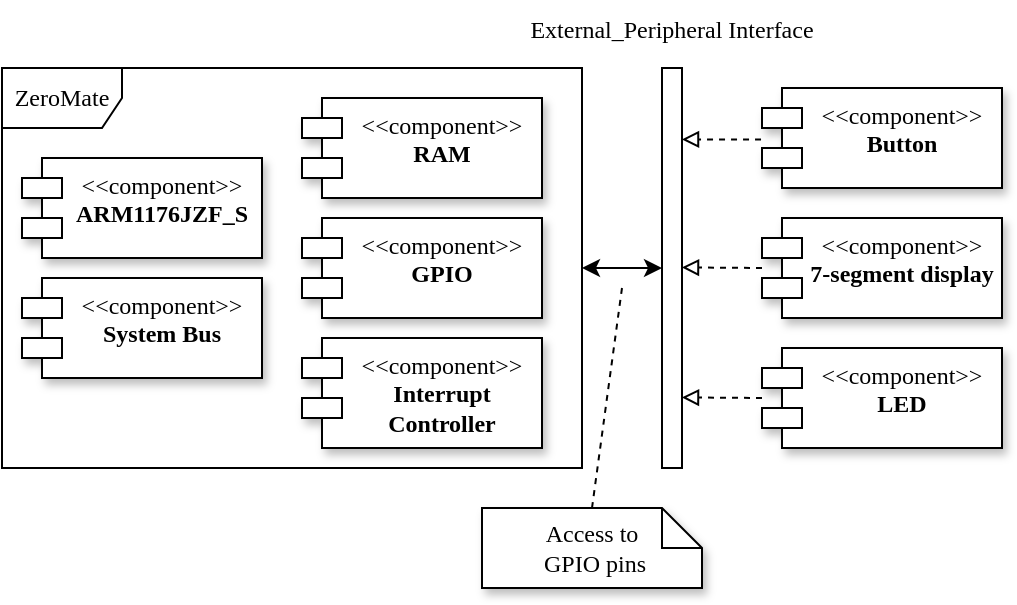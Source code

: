 <mxfile version="21.6.8" type="device">
  <diagram name="Page-1" id="JiNAABkAr08de9JiWgLx">
    <mxGraphModel dx="675" dy="394" grid="1" gridSize="10" guides="1" tooltips="1" connect="1" arrows="1" fold="1" page="1" pageScale="1" pageWidth="850" pageHeight="1100" math="0" shadow="0">
      <root>
        <mxCell id="0" />
        <mxCell id="1" parent="0" />
        <mxCell id="XMsUY44TfDVh9V_akPgO-1" value="ZeroMate" style="shape=umlFrame;whiteSpace=wrap;html=1;pointerEvents=0;fontFamily=Computer Modern;" parent="1" vertex="1">
          <mxGeometry x="170" y="100" width="290" height="200" as="geometry" />
        </mxCell>
        <mxCell id="XMsUY44TfDVh9V_akPgO-2" value="&amp;lt;&amp;lt;component&amp;gt;&amp;gt;&lt;br&gt;&lt;b&gt;RAM&lt;/b&gt;" style="shape=module;align=left;spacingLeft=20;align=center;verticalAlign=top;whiteSpace=wrap;html=1;fontFamily=Computer Modern;shadow=1;" parent="1" vertex="1">
          <mxGeometry x="320" y="115" width="120" height="50" as="geometry" />
        </mxCell>
        <mxCell id="XMsUY44TfDVh9V_akPgO-3" value="&amp;lt;&amp;lt;component&amp;gt;&amp;gt;&lt;br&gt;&lt;b&gt;GPIO&lt;/b&gt;" style="shape=module;align=left;spacingLeft=20;align=center;verticalAlign=top;whiteSpace=wrap;html=1;fontFamily=Computer Modern;shadow=1;" parent="1" vertex="1">
          <mxGeometry x="320" y="175" width="120" height="50" as="geometry" />
        </mxCell>
        <mxCell id="XMsUY44TfDVh9V_akPgO-4" value="&amp;lt;&amp;lt;component&amp;gt;&amp;gt;&lt;br&gt;&lt;b&gt;Interrupt Controller&lt;/b&gt;" style="shape=module;align=left;spacingLeft=20;align=center;verticalAlign=top;whiteSpace=wrap;html=1;fontFamily=Computer Modern;shadow=1;" parent="1" vertex="1">
          <mxGeometry x="320" y="235" width="120" height="55" as="geometry" />
        </mxCell>
        <mxCell id="XMsUY44TfDVh9V_akPgO-5" value="&amp;lt;&amp;lt;component&amp;gt;&amp;gt;&lt;br&gt;&lt;b&gt;ARM1176JZF_S&lt;/b&gt;" style="shape=module;align=left;spacingLeft=20;align=center;verticalAlign=top;whiteSpace=wrap;html=1;fontFamily=Computer Modern;shadow=1;" parent="1" vertex="1">
          <mxGeometry x="180" y="145" width="120" height="50" as="geometry" />
        </mxCell>
        <mxCell id="XMsUY44TfDVh9V_akPgO-6" value="" style="html=1;points=[];perimeter=orthogonalPerimeter;outlineConnect=0;targetShapes=umlLifeline;portConstraint=eastwest;newEdgeStyle={&quot;edgeStyle&quot;:&quot;elbowEdgeStyle&quot;,&quot;elbow&quot;:&quot;vertical&quot;,&quot;curved&quot;:0,&quot;rounded&quot;:0};" parent="1" vertex="1">
          <mxGeometry x="500" y="100" width="10" height="200" as="geometry" />
        </mxCell>
        <mxCell id="XMsUY44TfDVh9V_akPgO-7" value="" style="endArrow=classic;startArrow=classic;html=1;rounded=0;" parent="1" target="XMsUY44TfDVh9V_akPgO-6" edge="1">
          <mxGeometry width="100" height="100" relative="1" as="geometry">
            <mxPoint x="460" y="200" as="sourcePoint" />
            <mxPoint x="560" y="100" as="targetPoint" />
          </mxGeometry>
        </mxCell>
        <mxCell id="XMsUY44TfDVh9V_akPgO-8" value="External_Peripheral Interface" style="text;html=1;strokeColor=none;fillColor=none;align=center;verticalAlign=middle;whiteSpace=wrap;rounded=0;fontFamily=Computer Modern;" parent="1" vertex="1">
          <mxGeometry x="416.25" y="66" width="177.5" height="30" as="geometry" />
        </mxCell>
        <mxCell id="XMsUY44TfDVh9V_akPgO-9" value="&amp;lt;&amp;lt;component&amp;gt;&amp;gt;&lt;br&gt;&lt;b&gt;Button&lt;/b&gt;" style="shape=module;align=left;spacingLeft=20;align=center;verticalAlign=top;whiteSpace=wrap;html=1;fontFamily=Computer Modern;shadow=1;" parent="1" vertex="1">
          <mxGeometry x="550" y="110" width="120" height="50" as="geometry" />
        </mxCell>
        <mxCell id="XMsUY44TfDVh9V_akPgO-10" value="&amp;lt;&amp;lt;component&amp;gt;&amp;gt;&lt;br&gt;&lt;b&gt;7-segment display&lt;/b&gt;" style="shape=module;align=left;spacingLeft=20;align=center;verticalAlign=top;whiteSpace=wrap;html=1;fontFamily=Computer Modern;shadow=1;" parent="1" vertex="1">
          <mxGeometry x="550" y="175" width="120" height="50" as="geometry" />
        </mxCell>
        <mxCell id="XMsUY44TfDVh9V_akPgO-11" value="&amp;lt;&amp;lt;component&amp;gt;&amp;gt;&lt;br&gt;&lt;b&gt;LED&lt;/b&gt;" style="shape=module;align=left;spacingLeft=20;align=center;verticalAlign=top;whiteSpace=wrap;html=1;fontFamily=Computer Modern;shadow=1;" parent="1" vertex="1">
          <mxGeometry x="550" y="240" width="120" height="50" as="geometry" />
        </mxCell>
        <mxCell id="XMsUY44TfDVh9V_akPgO-13" value="" style="endArrow=block;html=1;rounded=0;exitX=-0.004;exitY=0.514;exitDx=0;exitDy=0;exitPerimeter=0;endFill=0;dashed=1;" parent="1" source="XMsUY44TfDVh9V_akPgO-9" target="XMsUY44TfDVh9V_akPgO-6" edge="1">
          <mxGeometry width="50" height="50" relative="1" as="geometry">
            <mxPoint x="500" y="190" as="sourcePoint" />
            <mxPoint x="530" y="190" as="targetPoint" />
          </mxGeometry>
        </mxCell>
        <mxCell id="XMsUY44TfDVh9V_akPgO-14" value="" style="endArrow=block;html=1;rounded=0;endFill=0;dashed=1;" parent="1" edge="1">
          <mxGeometry width="50" height="50" relative="1" as="geometry">
            <mxPoint x="550" y="200" as="sourcePoint" />
            <mxPoint x="510" y="199.71" as="targetPoint" />
          </mxGeometry>
        </mxCell>
        <mxCell id="XMsUY44TfDVh9V_akPgO-15" value="" style="endArrow=block;html=1;rounded=0;endFill=0;dashed=1;" parent="1" edge="1">
          <mxGeometry width="50" height="50" relative="1" as="geometry">
            <mxPoint x="550" y="265" as="sourcePoint" />
            <mxPoint x="510" y="264.71" as="targetPoint" />
          </mxGeometry>
        </mxCell>
        <mxCell id="XMsUY44TfDVh9V_akPgO-17" value="&amp;lt;&amp;lt;component&amp;gt;&amp;gt;&lt;br&gt;&lt;b&gt;System Bus&lt;/b&gt;" style="shape=module;align=left;spacingLeft=20;align=center;verticalAlign=top;whiteSpace=wrap;html=1;fontFamily=Computer Modern;shadow=1;" parent="1" vertex="1">
          <mxGeometry x="180" y="205" width="120" height="50" as="geometry" />
        </mxCell>
        <mxCell id="XMsUY44TfDVh9V_akPgO-18" value="Access to&lt;br&gt;&amp;nbsp;GPIO pins" style="shape=note;size=20;whiteSpace=wrap;html=1;fontFamily=Computer Modern;shadow=1;" parent="1" vertex="1">
          <mxGeometry x="410" y="320" width="110" height="40" as="geometry" />
        </mxCell>
        <mxCell id="XMsUY44TfDVh9V_akPgO-19" value="" style="endArrow=none;dashed=1;html=1;rounded=0;entryX=0.5;entryY=0;entryDx=0;entryDy=0;entryPerimeter=0;" parent="1" target="XMsUY44TfDVh9V_akPgO-18" edge="1">
          <mxGeometry width="50" height="50" relative="1" as="geometry">
            <mxPoint x="480" y="210" as="sourcePoint" />
            <mxPoint x="360" y="360" as="targetPoint" />
          </mxGeometry>
        </mxCell>
      </root>
    </mxGraphModel>
  </diagram>
</mxfile>

